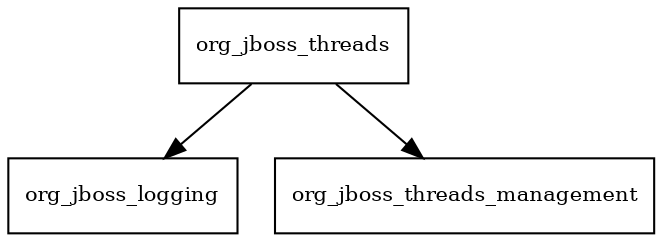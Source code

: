digraph jboss_threads_2_1_1_Final_redhat_1_package_dependencies {
  node [shape = box, fontsize=10.0];
  org_jboss_threads -> org_jboss_logging;
  org_jboss_threads -> org_jboss_threads_management;
}
